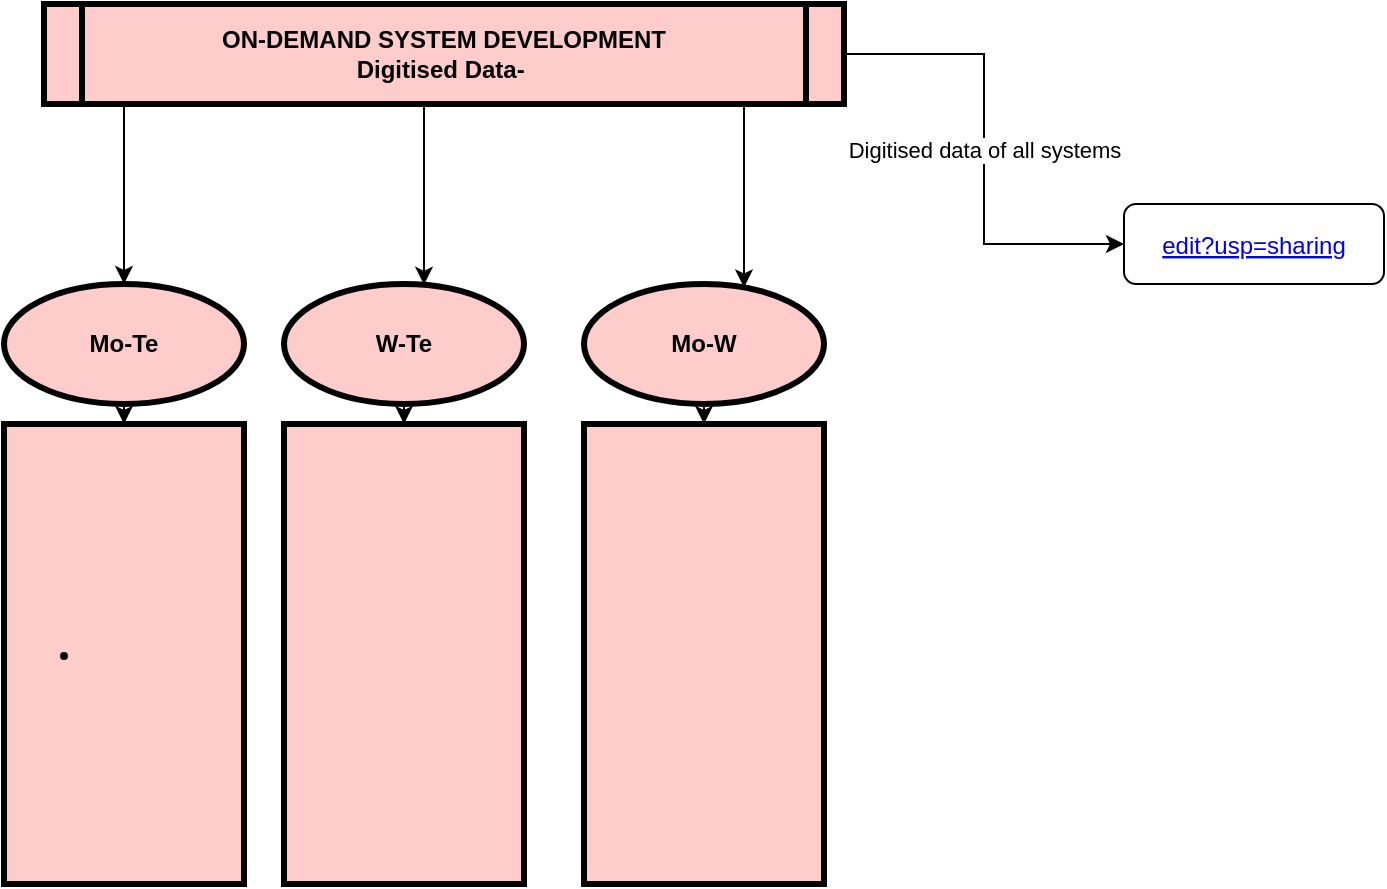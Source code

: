 <mxfile version="15.0.6" type="github">
  <diagram id="kgpKYQtTHZ0yAKxKKP6v" name="Page-1">
    <mxGraphModel dx="1154" dy="428" grid="1" gridSize="10" guides="1" tooltips="1" connect="1" arrows="1" fold="1" page="1" pageScale="1" pageWidth="850" pageHeight="1100" math="0" shadow="0">
      <root>
        <mxCell id="0" />
        <mxCell id="1" parent="0" />
        <mxCell id="wirNJk3x5N79A3oDP3Wb-84" value="" style="edgeStyle=orthogonalEdgeStyle;rounded=0;orthogonalLoop=1;jettySize=auto;html=1;" edge="1" parent="1" source="wirNJk3x5N79A3oDP3Wb-12" target="wirNJk3x5N79A3oDP3Wb-83">
          <mxGeometry relative="1" as="geometry">
            <Array as="points">
              <mxPoint x="90" y="100" />
              <mxPoint x="90" y="100" />
            </Array>
          </mxGeometry>
        </mxCell>
        <mxCell id="wirNJk3x5N79A3oDP3Wb-86" value="" style="edgeStyle=orthogonalEdgeStyle;rounded=0;orthogonalLoop=1;jettySize=auto;html=1;" edge="1" parent="1" source="wirNJk3x5N79A3oDP3Wb-12" target="wirNJk3x5N79A3oDP3Wb-85">
          <mxGeometry relative="1" as="geometry">
            <Array as="points">
              <mxPoint x="240" y="150" />
              <mxPoint x="240" y="150" />
            </Array>
          </mxGeometry>
        </mxCell>
        <mxCell id="wirNJk3x5N79A3oDP3Wb-88" value="" style="edgeStyle=orthogonalEdgeStyle;rounded=0;orthogonalLoop=1;jettySize=auto;html=1;" edge="1" parent="1" source="wirNJk3x5N79A3oDP3Wb-12" target="wirNJk3x5N79A3oDP3Wb-87">
          <mxGeometry relative="1" as="geometry">
            <Array as="points">
              <mxPoint x="400" y="120" />
              <mxPoint x="400" y="120" />
            </Array>
          </mxGeometry>
        </mxCell>
        <mxCell id="wirNJk3x5N79A3oDP3Wb-97" value="Digitised data of all systems&lt;br&gt;" style="edgeStyle=orthogonalEdgeStyle;rounded=0;orthogonalLoop=1;jettySize=auto;html=1;entryX=0;entryY=0.5;entryDx=0;entryDy=0;" edge="1" parent="1" source="wirNJk3x5N79A3oDP3Wb-12" target="wirNJk3x5N79A3oDP3Wb-95">
          <mxGeometry relative="1" as="geometry" />
        </mxCell>
        <mxCell id="wirNJk3x5N79A3oDP3Wb-12" value="ON-DEMAND SYSTEM DEVELOPMENT&#xa;Digitised Data- " style="shape=process;whiteSpace=wrap;align=center;verticalAlign=middle;size=0.048;fontStyle=1;strokeWidth=3;fillColor=#FFCCCC" vertex="1" parent="1">
          <mxGeometry x="50.0" y="20" width="400" height="50" as="geometry" />
        </mxCell>
        <mxCell id="wirNJk3x5N79A3oDP3Wb-78" value="" style="edgeStyle=orthogonalEdgeStyle;rounded=0;orthogonalLoop=1;jettySize=auto;html=1;" edge="1" parent="1" source="wirNJk3x5N79A3oDP3Wb-68">
          <mxGeometry relative="1" as="geometry">
            <mxPoint x="388.5" y="741.0" as="targetPoint" />
          </mxGeometry>
        </mxCell>
        <mxCell id="wirNJk3x5N79A3oDP3Wb-90" value="" style="edgeStyle=orthogonalEdgeStyle;rounded=0;orthogonalLoop=1;jettySize=auto;html=1;" edge="1" parent="1" source="wirNJk3x5N79A3oDP3Wb-83" target="wirNJk3x5N79A3oDP3Wb-89">
          <mxGeometry relative="1" as="geometry" />
        </mxCell>
        <mxCell id="wirNJk3x5N79A3oDP3Wb-83" value="Mo-Te" style="ellipse;whiteSpace=wrap;html=1;fontStyle=1;strokeWidth=3;fillColor=#FFCCCC;" vertex="1" parent="1">
          <mxGeometry x="30.0" y="160" width="120" height="60" as="geometry" />
        </mxCell>
        <mxCell id="wirNJk3x5N79A3oDP3Wb-92" value="" style="edgeStyle=orthogonalEdgeStyle;rounded=0;orthogonalLoop=1;jettySize=auto;html=1;" edge="1" parent="1" source="wirNJk3x5N79A3oDP3Wb-85" target="wirNJk3x5N79A3oDP3Wb-91">
          <mxGeometry relative="1" as="geometry" />
        </mxCell>
        <mxCell id="wirNJk3x5N79A3oDP3Wb-85" value="W-Te" style="ellipse;whiteSpace=wrap;html=1;fontStyle=1;strokeWidth=3;fillColor=#FFCCCC;" vertex="1" parent="1">
          <mxGeometry x="170.0" y="160" width="120" height="60" as="geometry" />
        </mxCell>
        <mxCell id="wirNJk3x5N79A3oDP3Wb-94" value="" style="edgeStyle=orthogonalEdgeStyle;rounded=0;orthogonalLoop=1;jettySize=auto;html=1;" edge="1" parent="1" source="wirNJk3x5N79A3oDP3Wb-87" target="wirNJk3x5N79A3oDP3Wb-93">
          <mxGeometry relative="1" as="geometry" />
        </mxCell>
        <mxCell id="wirNJk3x5N79A3oDP3Wb-87" value="Mo-W" style="ellipse;whiteSpace=wrap;html=1;fontStyle=1;strokeWidth=3;fillColor=#FFCCCC;" vertex="1" parent="1">
          <mxGeometry x="320.0" y="160" width="120" height="60" as="geometry" />
        </mxCell>
        <mxCell id="wirNJk3x5N79A3oDP3Wb-89" value="&lt;ul&gt;&lt;li&gt;&lt;br&gt;&lt;/li&gt;&lt;/ul&gt;" style="whiteSpace=wrap;html=1;fontStyle=1;strokeWidth=3;fillColor=#FFCCCC;align=left;" vertex="1" parent="1">
          <mxGeometry x="30" y="230" width="120" height="230" as="geometry" />
        </mxCell>
        <mxCell id="wirNJk3x5N79A3oDP3Wb-91" value="" style="whiteSpace=wrap;html=1;fontStyle=1;strokeWidth=3;fillColor=#FFCCCC;" vertex="1" parent="1">
          <mxGeometry x="170" y="230" width="120" height="230" as="geometry" />
        </mxCell>
        <mxCell id="wirNJk3x5N79A3oDP3Wb-93" value="" style="whiteSpace=wrap;html=1;fontStyle=1;strokeWidth=3;fillColor=#FFCCCC;" vertex="1" parent="1">
          <mxGeometry x="320" y="230" width="120" height="230" as="geometry" />
        </mxCell>
        <UserObject label="edit?usp=sharing" linkTarget="_blank" link="https://docs.google.com/spreadsheets/d/113PZEouZPormDHuPyYL0D7f3zoQxEiFQmdjDreFnHmk/edit?usp=sharing" id="wirNJk3x5N79A3oDP3Wb-95">
          <mxCell style="fontColor=#0000EE;fontStyle=4;rounded=1;overflow=hidden;spacing=10;" vertex="1" parent="1">
            <mxGeometry x="590" y="120" width="130" height="40" as="geometry" />
          </mxCell>
        </UserObject>
      </root>
    </mxGraphModel>
  </diagram>
</mxfile>
